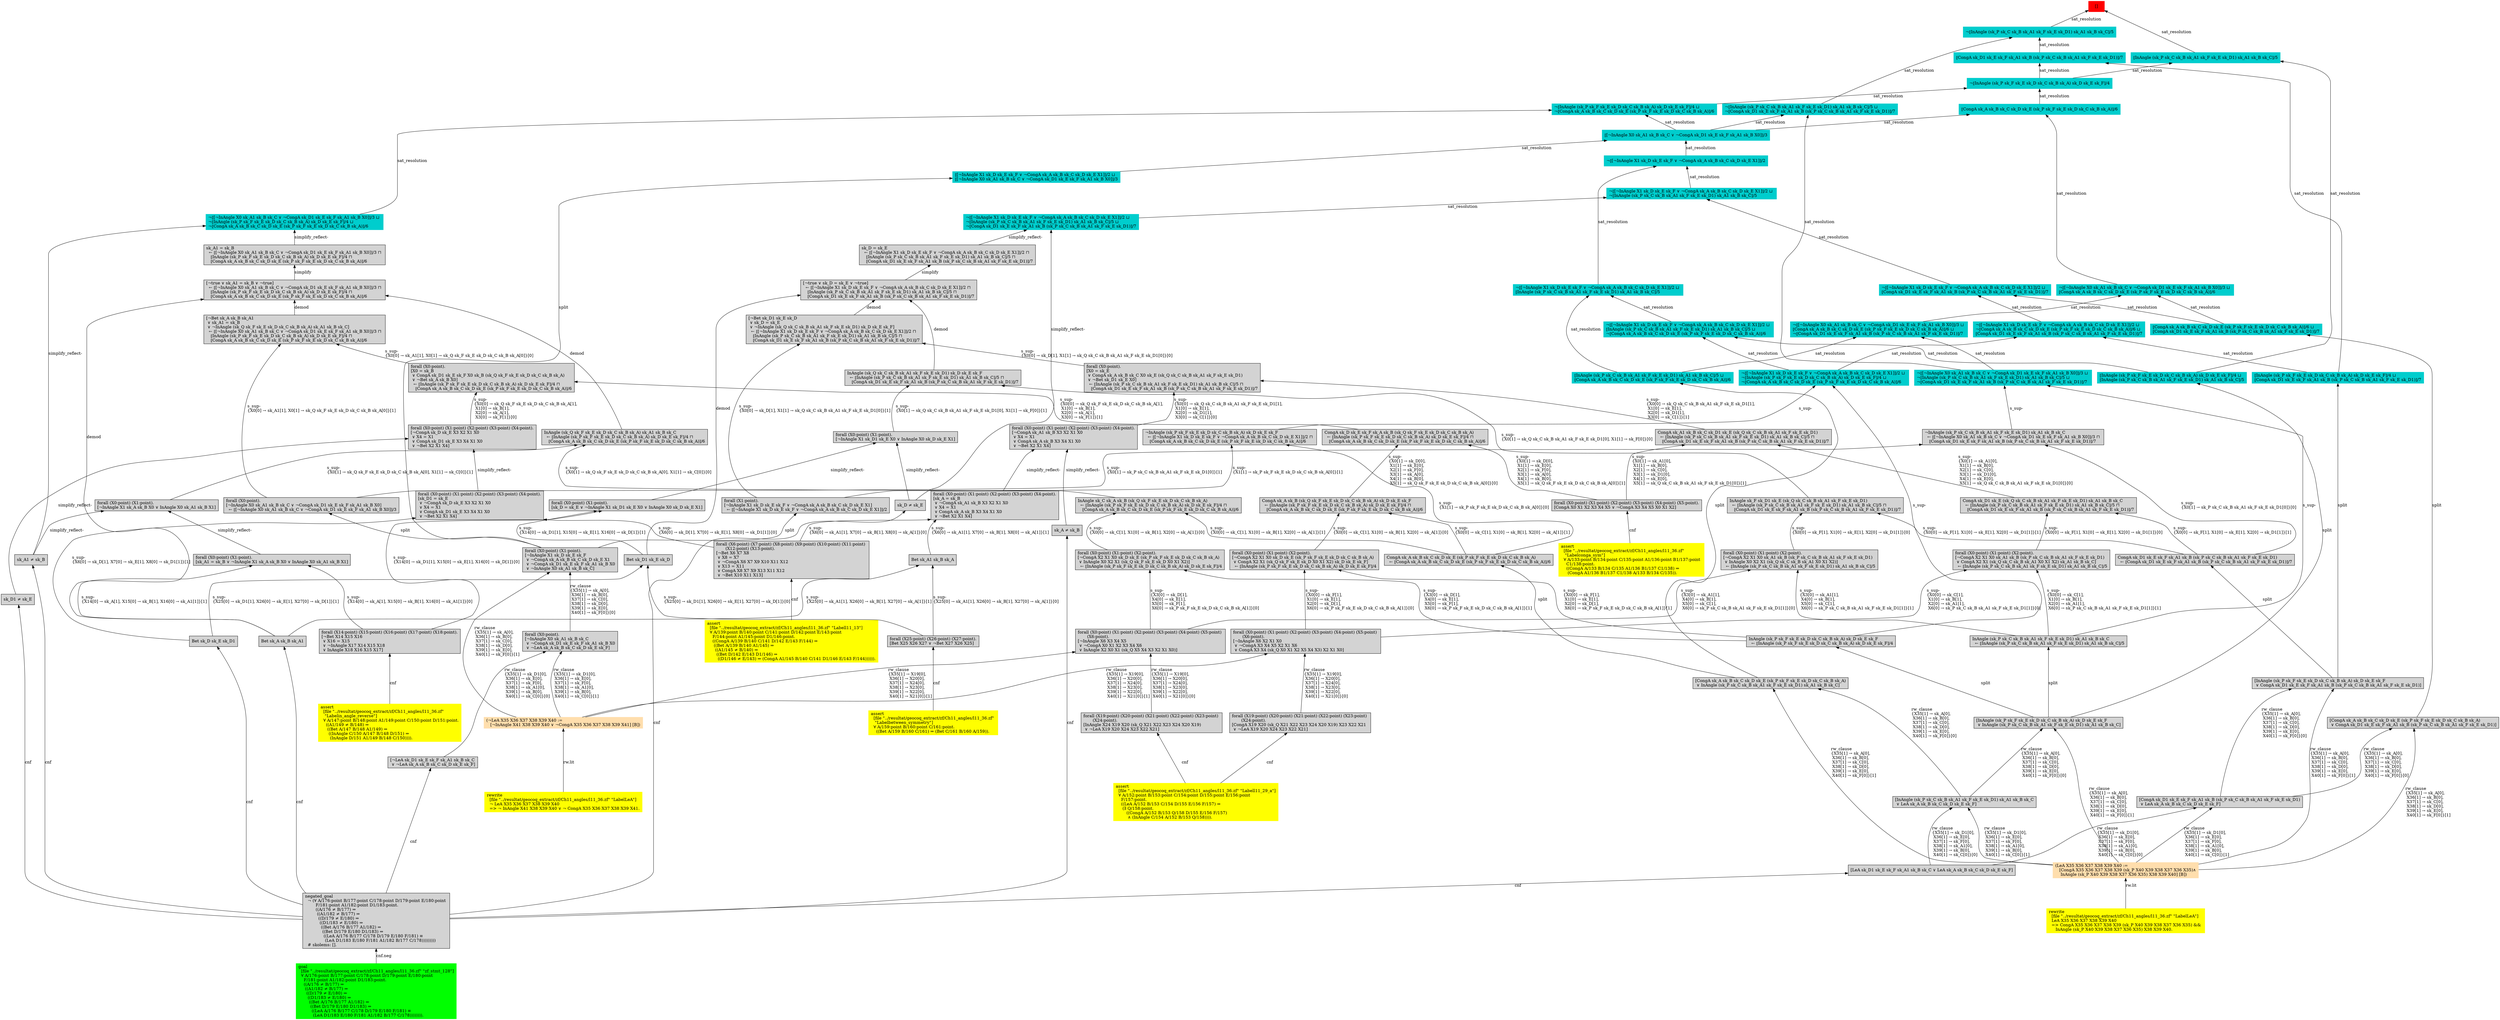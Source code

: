 digraph "unsat_graph" {
  vertex_0 [color=red, label="[]", shape=box, style=filled];
  vertex_0 -> vertex_1 [label="sat_resolution", dir="back"];
  vertex_1 [color=cyan3, shape=box, label="⟦InAngle (sk_P sk_C sk_B sk_A1 sk_F sk_E sk_D1) sk_A1 sk_B sk_C⟧/5\l", style=filled];
  vertex_1 -> vertex_2 [label="sat_resolution", dir="back"];
  vertex_2 [color=cyan3, shape=box, label="¬⟦InAngle (sk_P sk_F sk_E sk_D sk_C sk_B sk_A) sk_D sk_E sk_F⟧/4\l", style=filled];
  vertex_2 -> vertex_3 [label="sat_resolution", dir="back"];
  vertex_3 [color=cyan3, shape=box, label="⟦CongA sk_A sk_B sk_C sk_D sk_E (sk_P sk_F sk_E sk_D sk_C sk_B sk_A)⟧/6\l", style=filled];
  vertex_3 -> vertex_4 [label="sat_resolution", dir="back"];
  vertex_4 [color=cyan3, shape=box, label="⟦[¬InAngle X0 sk_A1 sk_B sk_C ∨ ¬CongA sk_D1 sk_E sk_F sk_A1 sk_B X0]⟧/3\l", style=filled];
  vertex_4 -> vertex_5 [label="sat_resolution", dir="back"];
  vertex_5 [color=cyan3, shape=box, label="¬⟦[¬InAngle X1 sk_D sk_E sk_F ∨ ¬CongA sk_A sk_B sk_C sk_D sk_E X1]⟧/2\l", style=filled];
  vertex_5 -> vertex_6 [label="sat_resolution", dir="back"];
  vertex_6 [color=cyan3, shape=box, label="¬⟦[¬InAngle X1 sk_D sk_E sk_F ∨ ¬CongA sk_A sk_B sk_C sk_D sk_E X1]⟧/2 ⊔ \l⟦InAngle (sk_P sk_C sk_B sk_A1 sk_F sk_E sk_D1) sk_A1 sk_B sk_C⟧/5\l", style=filled];
  vertex_6 -> vertex_7 [label="sat_resolution", dir="back"];
  vertex_7 [color=cyan3, shape=box, label="⟦InAngle (sk_P sk_C sk_B sk_A1 sk_F sk_E sk_D1) sk_A1 sk_B sk_C⟧/5 ⊔ \l⟦CongA sk_A sk_B sk_C sk_D sk_E (sk_P sk_F sk_E sk_D sk_C sk_B sk_A)⟧/6\l", style=filled];
  vertex_7 -> vertex_8 [label="split", dir="back"];
  vertex_8 [shape=box, label="[CongA sk_A sk_B sk_C sk_D sk_E (sk_P sk_F sk_E sk_D sk_C sk_B sk_A)\l ∨ InAngle (sk_P sk_C sk_B sk_A1 sk_F sk_E sk_D1) sk_A1 sk_B sk_C]\l", style=filled];
  vertex_8 -> vertex_9 [label="rw_clause\l\{X35[1] → sk_A[0], \l X36[1] → sk_B[0], \l X37[1] → sk_C[0], \l X38[1] → sk_D[0], \l X39[1] → sk_E[0], \l X40[1] → sk_F[0]\}[1]\l", dir="back"];
  vertex_9 [color=navajowhite, shape=box, label="(LeA X35 X36 X37 X38 X39 X40 :=\l   [CongA X35 X36 X37 X38 X39 (sk_P X40 X39 X38 X37 X36 X35)∧\l    InAngle (sk_P X40 X39 X38 X37 X36 X35) X38 X39 X40] [B])\l", style=filled];
  vertex_9 -> vertex_10 [label="rw.lit", dir="back"];
  vertex_10 [color=yellow, shape=box, label="rewrite\l  [file \"../resultat/geocoq_extract/zf/Ch11_angles/l11_36.zf\" \"LabelLeA\"]\l  LeA X35 X36 X37 X38 X39 X40\l  =\> CongA X35 X36 X37 X38 X39 (sk_P X40 X39 X38 X37 X36 X35) && \l     InAngle (sk_P X40 X39 X38 X37 X36 X35) X38 X39 X40.\l", style=filled];
  vertex_8 -> vertex_11 [label="rw_clause\l\{X35[1] → sk_A[0], \l X36[1] → sk_B[0], \l X37[1] → sk_C[0], \l X38[1] → sk_D[0], \l X39[1] → sk_E[0], \l X40[1] → sk_F[0]\}[0]\l", dir="back"];
  vertex_11 [shape=box, label="[InAngle (sk_P sk_C sk_B sk_A1 sk_F sk_E sk_D1) sk_A1 sk_B sk_C\l ∨ LeA sk_A sk_B sk_C sk_D sk_E sk_F]\l", style=filled];
  vertex_11 -> vertex_9 [label="rw_clause\l\{X35[1] → sk_D1[0], \l X36[1] → sk_E[0], \l X37[1] → sk_F[0], \l X38[1] → sk_A1[0], \l X39[1] → sk_B[0], \l X40[1] → sk_C[0]\}[1]\l", dir="back"];
  vertex_11 -> vertex_12 [label="rw_clause\l\{X35[1] → sk_D1[0], \l X36[1] → sk_E[0], \l X37[1] → sk_F[0], \l X38[1] → sk_A1[0], \l X39[1] → sk_B[0], \l X40[1] → sk_C[0]\}[0]\l", dir="back"];
  vertex_12 [shape=box, label="[LeA sk_D1 sk_E sk_F sk_A1 sk_B sk_C ∨ LeA sk_A sk_B sk_C sk_D sk_E sk_F]\l", style=filled];
  vertex_12 -> vertex_13 [label="cnf", dir="back"];
  vertex_13 [shape=box, label="negated_goal\l  ¬ (∀ A/176:point B/177:point C/178:point D/179:point E/180:point \l        F/181:point A1/182:point D1/183:point.\l        ((A/176 ≠ B/177) ⇒\l         ((A1/182 ≠ B/177) ⇒\l          ((D/179 ≠ E/180) ⇒\l           ((D1/183 ≠ E/180) ⇒\l            ((Bet A/176 B/177 A1/182) ⇒\l             ((Bet D/179 E/180 D1/183) ⇒\l              ((LeA A/176 B/177 C/178 D/179 E/180 F/181) ≡\l               (LeA D1/183 E/180 F/181 A1/182 B/177 C/178)))))))))\l  # skolems: [].\l", style=filled];
  vertex_13 -> vertex_14 [label="cnf.neg", dir="back"];
  vertex_14 [color=green, shape=box, label="goal\l  [file \"../resultat/geocoq_extract/zf/Ch11_angles/l11_36.zf\" \"zf_stmt_128\"]\l  ∀ A/176:point B/177:point C/178:point D/179:point E/180:point \l    F/181:point A1/182:point D1/183:point.\l    ((A/176 ≠ B/177) ⇒\l     ((A1/182 ≠ B/177) ⇒\l      ((D/179 ≠ E/180) ⇒\l       ((D1/183 ≠ E/180) ⇒\l        ((Bet A/176 B/177 A1/182) ⇒\l         ((Bet D/179 E/180 D1/183) ⇒\l          ((LeA A/176 B/177 C/178 D/179 E/180 F/181) ≡\l           (LeA D1/183 E/180 F/181 A1/182 B/177 C/178)))))))).\l", style=filled];
  vertex_6 -> vertex_15 [label="sat_resolution", dir="back"];
  vertex_15 [color=cyan3, shape=box, label="¬⟦[¬InAngle X1 sk_D sk_E sk_F ∨ ¬CongA sk_A sk_B sk_C sk_D sk_E X1]⟧/2 ⊔ \l⟦InAngle (sk_P sk_C sk_B sk_A1 sk_F sk_E sk_D1) sk_A1 sk_B sk_C⟧/5 ⊔ \l¬⟦CongA sk_A sk_B sk_C sk_D sk_E (sk_P sk_F sk_E sk_D sk_C sk_B sk_A)⟧/6\l", style=filled];
  vertex_15 -> vertex_16 [label="sat_resolution", dir="back"];
  vertex_16 [color=cyan3, shape=box, label="⟦InAngle (sk_P sk_F sk_E sk_D sk_C sk_B sk_A) sk_D sk_E sk_F⟧/4 ⊔ \l⟦InAngle (sk_P sk_C sk_B sk_A1 sk_F sk_E sk_D1) sk_A1 sk_B sk_C⟧/5\l", style=filled];
  vertex_16 -> vertex_17 [label="split", dir="back"];
  vertex_17 [shape=box, label="[InAngle (sk_P sk_F sk_E sk_D sk_C sk_B sk_A) sk_D sk_E sk_F\l ∨ InAngle (sk_P sk_C sk_B sk_A1 sk_F sk_E sk_D1) sk_A1 sk_B sk_C]\l", style=filled];
  vertex_17 -> vertex_9 [label="rw_clause\l\{X35[1] → sk_A[0], \l X36[1] → sk_B[0], \l X37[1] → sk_C[0], \l X38[1] → sk_D[0], \l X39[1] → sk_E[0], \l X40[1] → sk_F[0]\}[1]\l", dir="back"];
  vertex_17 -> vertex_11 [label="rw_clause\l\{X35[1] → sk_A[0], \l X36[1] → sk_B[0], \l X37[1] → sk_C[0], \l X38[1] → sk_D[0], \l X39[1] → sk_E[0], \l X40[1] → sk_F[0]\}[0]\l", dir="back"];
  vertex_15 -> vertex_18 [label="sat_resolution", dir="back"];
  vertex_18 [color=cyan3, shape=box, label="¬⟦[¬InAngle X1 sk_D sk_E sk_F ∨ ¬CongA sk_A sk_B sk_C sk_D sk_E X1]⟧/2 ⊔ \l¬⟦InAngle (sk_P sk_F sk_E sk_D sk_C sk_B sk_A) sk_D sk_E sk_F⟧/4 ⊔ \l¬⟦CongA sk_A sk_B sk_C sk_D sk_E (sk_P sk_F sk_E sk_D sk_C sk_B sk_A)⟧/6\l", style=filled];
  vertex_18 -> vertex_19 [label="s_sup-\l", dir="back"];
  vertex_19 [shape=box, label="¬InAngle (sk_P sk_F sk_E sk_D sk_C sk_B sk_A) sk_D sk_E sk_F\l  ← ⟦[¬InAngle X1 sk_D sk_E sk_F ∨ ¬CongA sk_A sk_B sk_C sk_D sk_E X1]⟧/2 ⊓ \l    ⟦CongA sk_A sk_B sk_C sk_D sk_E (sk_P sk_F sk_E sk_D sk_C sk_B sk_A)⟧/6\l", style=filled];
  vertex_19 -> vertex_20 [label="s_sup-\l\{X1[1] → sk_P sk_F sk_E sk_D sk_C sk_B sk_A[0]\}[1]\l", dir="back"];
  vertex_20 [shape=box, label="forall (X1:point).\l[¬InAngle X1 sk_D sk_E sk_F ∨ ¬CongA sk_A sk_B sk_C sk_D sk_E X1]\l  ← ⟦[¬InAngle X1 sk_D sk_E sk_F ∨ ¬CongA sk_A sk_B sk_C sk_D sk_E X1]⟧/2\l", style=filled];
  vertex_20 -> vertex_21 [label="split", dir="back"];
  vertex_21 [shape=box, label="forall (X0:point) (X1:point).\l[¬InAngle X1 sk_D sk_E sk_F\l ∨ ¬CongA sk_A sk_B sk_C sk_D sk_E X1\l ∨ ¬CongA sk_D1 sk_E sk_F sk_A1 sk_B X0\l ∨ ¬InAngle X0 sk_A1 sk_B sk_C]\l", style=filled];
  vertex_21 -> vertex_22 [label="rw_clause\l\{X35[1] → sk_A[0], \l X36[1] → sk_B[0], \l X37[1] → sk_C[0], \l X38[1] → sk_D[0], \l X39[1] → sk_E[0], \l X40[1] → sk_F[0]\}[1]\l", dir="back"];
  vertex_22 [color=navajowhite, shape=box, label="(¬LeA X35 X36 X37 X38 X39 X40 :=\l   [¬InAngle X41 X38 X39 X40 ∨ ¬CongA X35 X36 X37 X38 X39 X41] [B])\l", style=filled];
  vertex_22 -> vertex_23 [label="rw.lit", dir="back"];
  vertex_23 [color=yellow, shape=box, label="rewrite\l  [file \"../resultat/geocoq_extract/zf/Ch11_angles/l11_36.zf\" \"LabelLeA\"]\l  ¬ LeA X35 X36 X37 X38 X39 X40\l  =\> ¬ InAngle X41 X38 X39 X40 ∨ ¬ CongA X35 X36 X37 X38 X39 X41.\l", style=filled];
  vertex_21 -> vertex_24 [label="rw_clause\l\{X35[1] → sk_A[0], \l X36[1] → sk_B[0], \l X37[1] → sk_C[0], \l X38[1] → sk_D[0], \l X39[1] → sk_E[0], \l X40[1] → sk_F[0]\}[0]\l", dir="back"];
  vertex_24 [shape=box, label="forall (X0:point).\l[¬InAngle X0 sk_A1 sk_B sk_C\l ∨ ¬CongA sk_D1 sk_E sk_F sk_A1 sk_B X0\l ∨ ¬LeA sk_A sk_B sk_C sk_D sk_E sk_F]\l", style=filled];
  vertex_24 -> vertex_22 [label="rw_clause\l\{X35[1] → sk_D1[0], \l X36[1] → sk_E[0], \l X37[1] → sk_F[0], \l X38[1] → sk_A1[0], \l X39[1] → sk_B[0], \l X40[1] → sk_C[0]\}[1]\l", dir="back"];
  vertex_24 -> vertex_25 [label="rw_clause\l\{X35[1] → sk_D1[0], \l X36[1] → sk_E[0], \l X37[1] → sk_F[0], \l X38[1] → sk_A1[0], \l X39[1] → sk_B[0], \l X40[1] → sk_C[0]\}[0]\l", dir="back"];
  vertex_25 [shape=box, label="[¬LeA sk_D1 sk_E sk_F sk_A1 sk_B sk_C\l ∨ ¬LeA sk_A sk_B sk_C sk_D sk_E sk_F]\l", style=filled];
  vertex_25 -> vertex_13 [label="cnf", dir="back"];
  vertex_19 -> vertex_26 [label="s_sup-\l\{X1[1] → sk_P sk_F sk_E sk_D sk_C sk_B sk_A[0]\}[0]\l", dir="back"];
  vertex_26 [shape=box, label="CongA sk_A sk_B sk_C sk_D sk_E (sk_P sk_F sk_E sk_D sk_C sk_B sk_A)\l  ← ⟦CongA sk_A sk_B sk_C sk_D sk_E (sk_P sk_F sk_E sk_D sk_C sk_B sk_A)⟧/6\l", style=filled];
  vertex_26 -> vertex_8 [label="split", dir="back"];
  vertex_18 -> vertex_27 [label="s_sup-\l", dir="back"];
  vertex_27 [shape=box, label="InAngle (sk_P sk_F sk_E sk_D sk_C sk_B sk_A) sk_D sk_E sk_F\l  ← ⟦InAngle (sk_P sk_F sk_E sk_D sk_C sk_B sk_A) sk_D sk_E sk_F⟧/4\l", style=filled];
  vertex_27 -> vertex_17 [label="split", dir="back"];
  vertex_5 -> vertex_28 [label="sat_resolution", dir="back"];
  vertex_28 [color=cyan3, shape=box, label="¬⟦[¬InAngle X1 sk_D sk_E sk_F ∨ ¬CongA sk_A sk_B sk_C sk_D sk_E X1]⟧/2 ⊔ \l¬⟦InAngle (sk_P sk_C sk_B sk_A1 sk_F sk_E sk_D1) sk_A1 sk_B sk_C⟧/5\l", style=filled];
  vertex_28 -> vertex_29 [label="sat_resolution", dir="back"];
  vertex_29 [color=cyan3, shape=box, label="¬⟦[¬InAngle X1 sk_D sk_E sk_F ∨ ¬CongA sk_A sk_B sk_C sk_D sk_E X1]⟧/2 ⊔ \l¬⟦InAngle (sk_P sk_C sk_B sk_A1 sk_F sk_E sk_D1) sk_A1 sk_B sk_C⟧/5 ⊔ \l¬⟦CongA sk_D1 sk_E sk_F sk_A1 sk_B (sk_P sk_C sk_B sk_A1 sk_F sk_E sk_D1)⟧/7\l", style=filled];
  vertex_29 -> vertex_30 [label="simplify_reflect-", dir="back"];
  vertex_30 [shape=box, label="sk_D ≠ sk_E\l", style=filled];
  vertex_30 -> vertex_13 [label="cnf", dir="back"];
  vertex_29 -> vertex_31 [label="simplify_reflect-", dir="back"];
  vertex_31 [shape=box, label="sk_D = sk_E\l  ← ⟦[¬InAngle X1 sk_D sk_E sk_F ∨ ¬CongA sk_A sk_B sk_C sk_D sk_E X1]⟧/2 ⊓ \l    ⟦InAngle (sk_P sk_C sk_B sk_A1 sk_F sk_E sk_D1) sk_A1 sk_B sk_C⟧/5 ⊓ \l    ⟦CongA sk_D1 sk_E sk_F sk_A1 sk_B (sk_P sk_C sk_B sk_A1 sk_F sk_E sk_D1)⟧/7\l", style=filled];
  vertex_31 -> vertex_32 [label="simplify", dir="back"];
  vertex_32 [shape=box, label="[¬true ∨ sk_D = sk_E ∨ ¬true]\l  ← ⟦[¬InAngle X1 sk_D sk_E sk_F ∨ ¬CongA sk_A sk_B sk_C sk_D sk_E X1]⟧/2 ⊓ \l    ⟦InAngle (sk_P sk_C sk_B sk_A1 sk_F sk_E sk_D1) sk_A1 sk_B sk_C⟧/5 ⊓ \l    ⟦CongA sk_D1 sk_E sk_F sk_A1 sk_B (sk_P sk_C sk_B sk_A1 sk_F sk_E sk_D1)⟧/7\l", style=filled];
  vertex_32 -> vertex_33 [label="demod", dir="back"];
  vertex_33 [shape=box, label="InAngle (sk_Q sk_C sk_B sk_A1 sk_F sk_E sk_D1) sk_D sk_E sk_F\l  ← ⟦InAngle (sk_P sk_C sk_B sk_A1 sk_F sk_E sk_D1) sk_A1 sk_B sk_C⟧/5 ⊓ \l    ⟦CongA sk_D1 sk_E sk_F sk_A1 sk_B (sk_P sk_C sk_B sk_A1 sk_F sk_E sk_D1)⟧/7\l", style=filled];
  vertex_33 -> vertex_34 [label="s_sup-\l\{X0[1] → sk_Q sk_C sk_B sk_A1 sk_F sk_E sk_D1[0], X1[1] → sk_F[0]\}[1]\l", dir="back"];
  vertex_34 [shape=box, label="forall (X0:point) (X1:point).\l[¬InAngle X1 sk_D1 sk_E X0 ∨ InAngle X0 sk_D sk_E X1]\l", style=filled];
  vertex_34 -> vertex_30 [label="simplify_reflect-", dir="back"];
  vertex_34 -> vertex_35 [label="simplify_reflect-", dir="back"];
  vertex_35 [shape=box, label="forall (X0:point) (X1:point).\l[sk_D = sk_E ∨ ¬InAngle X1 sk_D1 sk_E X0 ∨ InAngle X0 sk_D sk_E X1]\l", style=filled];
  vertex_35 -> vertex_36 [label="s_sup-\l\{X14[0] → sk_D1[1], X15[0] → sk_E[1], X16[0] → sk_D[1]\}[0]\l", dir="back"];
  vertex_36 [shape=box, label="forall (X14:point) (X15:point) (X16:point) (X17:point) (X18:point).\l[¬Bet X14 X15 X16\l ∨ X16 = X15\l ∨ ¬InAngle X17 X14 X15 X18\l ∨ InAngle X18 X16 X15 X17]\l", style=filled];
  vertex_36 -> vertex_37 [label="cnf", dir="back"];
  vertex_37 [color=yellow, shape=box, label="assert\l  [file \"../resultat/geocoq_extract/zf/Ch11_angles/l11_36.zf\" \l   \"Labelin_angle_reverse\"]\l  ∀ A/147:point B/148:point A1/149:point C/150:point D/151:point.\l    ((A1/149 ≠ B/148) ⇒\l     ((Bet A/147 B/148 A1/149) ⇒\l      ((InAngle C/150 A/147 B/148 D/151) ⇒\l       (InAngle D/151 A1/149 B/148 C/150)))).\l", style=filled];
  vertex_35 -> vertex_38 [label="s_sup-\l\{X14[0] → sk_D1[1], X15[0] → sk_E[1], X16[0] → sk_D[1]\}[1]\l", dir="back"];
  vertex_38 [shape=box, label="Bet sk_D1 sk_E sk_D\l", style=filled];
  vertex_38 -> vertex_39 [label="s_sup-\l\{X25[0] → sk_D1[1], X26[0] → sk_E[1], X27[0] → sk_D[1]\}[0]\l", dir="back"];
  vertex_39 [shape=box, label="forall (X25:point) (X26:point) (X27:point).\l[Bet X25 X26 X27 ∨ ¬Bet X27 X26 X25]\l", style=filled];
  vertex_39 -> vertex_40 [label="cnf", dir="back"];
  vertex_40 [color=yellow, shape=box, label="assert\l  [file \"../resultat/geocoq_extract/zf/Ch11_angles/l11_36.zf\" \l   \"Labelbetween_symmetry\"]\l  ∀ A/159:point B/160:point C/161:point.\l    ((Bet A/159 B/160 C/161) ⇒ (Bet C/161 B/160 A/159)).\l", style=filled];
  vertex_38 -> vertex_41 [label="s_sup-\l\{X25[0] → sk_D1[1], X26[0] → sk_E[1], X27[0] → sk_D[1]\}[1]\l", dir="back"];
  vertex_41 [shape=box, label="Bet sk_D sk_E sk_D1\l", style=filled];
  vertex_41 -> vertex_13 [label="cnf", dir="back"];
  vertex_33 -> vertex_42 [label="s_sup-\l\{X0[1] → sk_Q sk_C sk_B sk_A1 sk_F sk_E sk_D1[0], X1[1] → sk_F[0]\}[0]\l", dir="back"];
  vertex_42 [shape=box, label="InAngle sk_F sk_D1 sk_E (sk_Q sk_C sk_B sk_A1 sk_F sk_E sk_D1)\l  ← ⟦InAngle (sk_P sk_C sk_B sk_A1 sk_F sk_E sk_D1) sk_A1 sk_B sk_C⟧/5 ⊓ \l    ⟦CongA sk_D1 sk_E sk_F sk_A1 sk_B (sk_P sk_C sk_B sk_A1 sk_F sk_E sk_D1)⟧/7\l", style=filled];
  vertex_42 -> vertex_43 [label="s_sup-\l\{X0[0] → sk_F[1], X1[0] → sk_E[1], X2[0] → sk_D1[1]\}[0]\l", dir="back"];
  vertex_43 [shape=box, label="forall (X0:point) (X1:point) (X2:point).\l[¬CongA X2 X1 X0 sk_A1 sk_B (sk_P sk_C sk_B sk_A1 sk_F sk_E sk_D1)\l ∨ InAngle X0 X2 X1 (sk_Q sk_C sk_B sk_A1 X0 X1 X2)]\l  ← ⟦InAngle (sk_P sk_C sk_B sk_A1 sk_F sk_E sk_D1) sk_A1 sk_B sk_C⟧/5\l", style=filled];
  vertex_43 -> vertex_44 [label="s_sup-\l\{X3[0] → sk_A1[1], \l X4[0] → sk_B[1], \l X5[0] → sk_C[1], \l X6[0] → sk_P sk_C sk_B sk_A1 sk_F sk_E sk_D1[1]\}[0]\l", dir="back"];
  vertex_44 [shape=box, label="forall (X0:point) (X1:point) (X2:point) (X3:point) (X4:point) (X5:point) \l       (X6:point).\l[¬InAngle X6 X3 X4 X5\l ∨ ¬CongA X0 X1 X2 X3 X4 X6\l ∨ InAngle X2 X0 X1 (sk_Q X5 X4 X3 X2 X1 X0)]\l", style=filled];
  vertex_44 -> vertex_22 [label="rw_clause\l\{X35[1] → X19[0], \l X36[1] → X20[0], \l X37[1] → X24[0], \l X38[1] → X23[0], \l X39[1] → X22[0], \l X40[1] → X21[0]\}[1]\l", dir="back"];
  vertex_44 -> vertex_45 [label="rw_clause\l\{X35[1] → X19[0], \l X36[1] → X20[0], \l X37[1] → X24[0], \l X38[1] → X23[0], \l X39[1] → X22[0], \l X40[1] → X21[0]\}[0]\l", dir="back"];
  vertex_45 [shape=box, label="forall (X19:point) (X20:point) (X21:point) (X22:point) (X23:point) \l       (X24:point).\l[InAngle X24 X19 X20 (sk_Q X21 X22 X23 X24 X20 X19)\l ∨ ¬LeA X19 X20 X24 X23 X22 X21]\l", style=filled];
  vertex_45 -> vertex_46 [label="cnf", dir="back"];
  vertex_46 [color=yellow, shape=box, label="assert\l  [file \"../resultat/geocoq_extract/zf/Ch11_angles/l11_36.zf\" \"Labell11_29_a\"]\l  ∀ A/152:point B/153:point C/154:point D/155:point E/156:point \l    F/157:point.\l    ((LeA A/152 B/153 C/154 D/155 E/156 F/157) ⇒\l     (∃ Q/158:point.\l        ((CongA A/152 B/153 Q/158 D/155 E/156 F/157)\l         ∧ (InAngle C/154 A/152 B/153 Q/158)))).\l", style=filled];
  vertex_43 -> vertex_47 [label="s_sup-\l\{X3[0] → sk_A1[1], \l X4[0] → sk_B[1], \l X5[0] → sk_C[1], \l X6[0] → sk_P sk_C sk_B sk_A1 sk_F sk_E sk_D1[1]\}[1]\l", dir="back"];
  vertex_47 [shape=box, label="InAngle (sk_P sk_C sk_B sk_A1 sk_F sk_E sk_D1) sk_A1 sk_B sk_C\l  ← ⟦InAngle (sk_P sk_C sk_B sk_A1 sk_F sk_E sk_D1) sk_A1 sk_B sk_C⟧/5\l", style=filled];
  vertex_47 -> vertex_17 [label="split", dir="back"];
  vertex_42 -> vertex_48 [label="s_sup-\l\{X0[0] → sk_F[1], X1[0] → sk_E[1], X2[0] → sk_D1[1]\}[1]\l", dir="back"];
  vertex_48 [shape=box, label="CongA sk_D1 sk_E sk_F sk_A1 sk_B (sk_P sk_C sk_B sk_A1 sk_F sk_E sk_D1)\l  ← ⟦CongA sk_D1 sk_E sk_F sk_A1 sk_B (sk_P sk_C sk_B sk_A1 sk_F sk_E sk_D1)⟧/7\l", style=filled];
  vertex_48 -> vertex_49 [label="split", dir="back"];
  vertex_49 [shape=box, label="[InAngle (sk_P sk_F sk_E sk_D sk_C sk_B sk_A) sk_D sk_E sk_F\l ∨ CongA sk_D1 sk_E sk_F sk_A1 sk_B (sk_P sk_C sk_B sk_A1 sk_F sk_E sk_D1)]\l", style=filled];
  vertex_49 -> vertex_9 [label="rw_clause\l\{X35[1] → sk_A[0], \l X36[1] → sk_B[0], \l X37[1] → sk_C[0], \l X38[1] → sk_D[0], \l X39[1] → sk_E[0], \l X40[1] → sk_F[0]\}[1]\l", dir="back"];
  vertex_49 -> vertex_50 [label="rw_clause\l\{X35[1] → sk_A[0], \l X36[1] → sk_B[0], \l X37[1] → sk_C[0], \l X38[1] → sk_D[0], \l X39[1] → sk_E[0], \l X40[1] → sk_F[0]\}[0]\l", dir="back"];
  vertex_50 [shape=box, label="[CongA sk_D1 sk_E sk_F sk_A1 sk_B (sk_P sk_C sk_B sk_A1 sk_F sk_E sk_D1)\l ∨ LeA sk_A sk_B sk_C sk_D sk_E sk_F]\l", style=filled];
  vertex_50 -> vertex_9 [label="rw_clause\l\{X35[1] → sk_D1[0], \l X36[1] → sk_E[0], \l X37[1] → sk_F[0], \l X38[1] → sk_A1[0], \l X39[1] → sk_B[0], \l X40[1] → sk_C[0]\}[1]\l", dir="back"];
  vertex_50 -> vertex_12 [label="rw_clause\l\{X35[1] → sk_D1[0], \l X36[1] → sk_E[0], \l X37[1] → sk_F[0], \l X38[1] → sk_A1[0], \l X39[1] → sk_B[0], \l X40[1] → sk_C[0]\}[0]\l", dir="back"];
  vertex_32 -> vertex_38 [label="demod", dir="back"];
  vertex_32 -> vertex_51 [label="demod", dir="back"];
  vertex_51 [shape=box, label="[¬Bet sk_D1 sk_E sk_D\l ∨ sk_D = sk_E\l ∨ ¬InAngle (sk_Q sk_C sk_B sk_A1 sk_F sk_E sk_D1) sk_D sk_E sk_F]\l  ← ⟦[¬InAngle X1 sk_D sk_E sk_F ∨ ¬CongA sk_A sk_B sk_C sk_D sk_E X1]⟧/2 ⊓ \l    ⟦InAngle (sk_P sk_C sk_B sk_A1 sk_F sk_E sk_D1) sk_A1 sk_B sk_C⟧/5 ⊓ \l    ⟦CongA sk_D1 sk_E sk_F sk_A1 sk_B (sk_P sk_C sk_B sk_A1 sk_F sk_E sk_D1)⟧/7\l", style=filled];
  vertex_51 -> vertex_20 [label="s_sup-\l\{X0[0] → sk_D[1], X1[1] → sk_Q sk_C sk_B sk_A1 sk_F sk_E sk_D1[0]\}[1]\l", dir="back"];
  vertex_51 -> vertex_52 [label="s_sup-\l\{X0[0] → sk_D[1], X1[1] → sk_Q sk_C sk_B sk_A1 sk_F sk_E sk_D1[0]\}[0]\l", dir="back"];
  vertex_52 [shape=box, label="forall (X0:point).\l[X0 = sk_E\l ∨ CongA sk_A sk_B sk_C X0 sk_E (sk_Q sk_C sk_B sk_A1 sk_F sk_E sk_D1)\l ∨ ¬Bet sk_D1 sk_E X0]\l  ← ⟦InAngle (sk_P sk_C sk_B sk_A1 sk_F sk_E sk_D1) sk_A1 sk_B sk_C⟧/5 ⊓ \l    ⟦CongA sk_D1 sk_E sk_F sk_A1 sk_B (sk_P sk_C sk_B sk_A1 sk_F sk_E sk_D1)⟧/7\l", style=filled];
  vertex_52 -> vertex_53 [label="s_sup-\l\{X0[0] → sk_Q sk_C sk_B sk_A1 sk_F sk_E sk_D1[1], \l X1[0] → sk_E[1], \l X2[0] → sk_D1[1], \l X3[0] → sk_C[1]\}[0]\l", dir="back"];
  vertex_53 [shape=box, label="forall (X0:point) (X1:point) (X2:point) (X3:point) (X4:point).\l[¬CongA sk_A1 sk_B X3 X2 X1 X0\l ∨ X4 = X1\l ∨ CongA sk_A sk_B X3 X4 X1 X0\l ∨ ¬Bet X2 X1 X4]\l", style=filled];
  vertex_53 -> vertex_54 [label="simplify_reflect-", dir="back"];
  vertex_54 [shape=box, label="sk_A ≠ sk_B\l", style=filled];
  vertex_54 -> vertex_13 [label="cnf", dir="back"];
  vertex_53 -> vertex_55 [label="simplify_reflect-", dir="back"];
  vertex_55 [shape=box, label="forall (X0:point) (X1:point) (X2:point) (X3:point) (X4:point).\l[sk_A = sk_B\l ∨ ¬CongA sk_A1 sk_B X3 X2 X1 X0\l ∨ X4 = X1\l ∨ CongA sk_A sk_B X3 X4 X1 X0\l ∨ ¬Bet X2 X1 X4]\l", style=filled];
  vertex_55 -> vertex_56 [label="s_sup-\l\{X6[0] → sk_A1[1], X7[0] → sk_B[1], X8[0] → sk_A[1]\}[0]\l", dir="back"];
  vertex_56 [shape=box, label="forall (X6:point) (X7:point) (X8:point) (X9:point) (X10:point) (X11:point) \l       (X12:point) (X13:point).\l[¬Bet X6 X7 X8\l ∨ X8 = X7\l ∨ ¬CongA X6 X7 X9 X10 X11 X12\l ∨ X13 = X11\l ∨ CongA X8 X7 X9 X13 X11 X12\l ∨ ¬Bet X10 X11 X13]\l", style=filled];
  vertex_56 -> vertex_57 [label="cnf", dir="back"];
  vertex_57 [color=yellow, shape=box, label="assert\l  [file \"../resultat/geocoq_extract/zf/Ch11_angles/l11_36.zf\" \"Labell11_13\"]\l  ∀ A/139:point B/140:point C/141:point D/142:point E/143:point \l    F/144:point A1/145:point D1/146:point.\l    ((CongA A/139 B/140 C/141 D/142 E/143 F/144) ⇒\l     ((Bet A/139 B/140 A1/145) ⇒\l      ((A1/145 ≠ B/140) ⇒\l       ((Bet D/142 E/143 D1/146) ⇒\l        ((D1/146 ≠ E/143) ⇒ (CongA A1/145 B/140 C/141 D1/146 E/143 F/144)))))).\l", style=filled];
  vertex_55 -> vertex_58 [label="s_sup-\l\{X6[0] → sk_A1[1], X7[0] → sk_B[1], X8[0] → sk_A[1]\}[1]\l", dir="back"];
  vertex_58 [shape=box, label="Bet sk_A1 sk_B sk_A\l", style=filled];
  vertex_58 -> vertex_39 [label="s_sup-\l\{X25[0] → sk_A1[1], X26[0] → sk_B[1], X27[0] → sk_A[1]\}[0]\l", dir="back"];
  vertex_58 -> vertex_59 [label="s_sup-\l\{X25[0] → sk_A1[1], X26[0] → sk_B[1], X27[0] → sk_A[1]\}[1]\l", dir="back"];
  vertex_59 [shape=box, label="Bet sk_A sk_B sk_A1\l", style=filled];
  vertex_59 -> vertex_13 [label="cnf", dir="back"];
  vertex_52 -> vertex_60 [label="s_sup-\l\{X0[0] → sk_Q sk_C sk_B sk_A1 sk_F sk_E sk_D1[1], \l X1[0] → sk_E[1], \l X2[0] → sk_D1[1], \l X3[0] → sk_C[1]\}[1]\l", dir="back"];
  vertex_60 [shape=box, label="CongA sk_A1 sk_B sk_C sk_D1 sk_E (sk_Q sk_C sk_B sk_A1 sk_F sk_E sk_D1)\l  ← ⟦InAngle (sk_P sk_C sk_B sk_A1 sk_F sk_E sk_D1) sk_A1 sk_B sk_C⟧/5 ⊓ \l    ⟦CongA sk_D1 sk_E sk_F sk_A1 sk_B (sk_P sk_C sk_B sk_A1 sk_F sk_E sk_D1)⟧/7\l", style=filled];
  vertex_60 -> vertex_61 [label="s_sup-\l\{X0[1] → sk_A1[0], \l X1[1] → sk_B[0], \l X2[1] → sk_C[0], \l X3[1] → sk_D1[0], \l X4[1] → sk_E[0], \l X5[1] → sk_Q sk_C sk_B sk_A1 sk_F sk_E sk_D1[0]\}[1]\l", dir="back"];
  vertex_61 [shape=box, label="forall (X0:point) (X1:point) (X2:point) (X3:point) (X4:point) (X5:point).\l[CongA X0 X1 X2 X3 X4 X5 ∨ ¬CongA X3 X4 X5 X0 X1 X2]\l", style=filled];
  vertex_61 -> vertex_62 [label="cnf", dir="back"];
  vertex_62 [color=yellow, shape=box, label="assert\l  [file \"../resultat/geocoq_extract/zf/Ch11_angles/l11_36.zf\" \l   \"Labelconga_sym\"]\l  ∀ A/133:point B/134:point C/135:point A1/136:point B1/137:point \l    C1/138:point.\l    ((CongA A/133 B/134 C/135 A1/136 B1/137 C1/138) ⇒\l     (CongA A1/136 B1/137 C1/138 A/133 B/134 C/135)).\l", style=filled];
  vertex_60 -> vertex_63 [label="s_sup-\l\{X0[1] → sk_A1[0], \l X1[1] → sk_B[0], \l X2[1] → sk_C[0], \l X3[1] → sk_D1[0], \l X4[1] → sk_E[0], \l X5[1] → sk_Q sk_C sk_B sk_A1 sk_F sk_E sk_D1[0]\}[0]\l", dir="back"];
  vertex_63 [shape=box, label="CongA sk_D1 sk_E (sk_Q sk_C sk_B sk_A1 sk_F sk_E sk_D1) sk_A1 sk_B sk_C\l  ← ⟦InAngle (sk_P sk_C sk_B sk_A1 sk_F sk_E sk_D1) sk_A1 sk_B sk_C⟧/5 ⊓ \l    ⟦CongA sk_D1 sk_E sk_F sk_A1 sk_B (sk_P sk_C sk_B sk_A1 sk_F sk_E sk_D1)⟧/7\l", style=filled];
  vertex_63 -> vertex_64 [label="s_sup-\l\{X0[0] → sk_F[1], X1[0] → sk_E[1], X2[0] → sk_D1[1]\}[0]\l", dir="back"];
  vertex_64 [shape=box, label="forall (X0:point) (X1:point) (X2:point).\l[¬CongA X2 X1 X0 sk_A1 sk_B (sk_P sk_C sk_B sk_A1 sk_F sk_E sk_D1)\l ∨ CongA X2 X1 (sk_Q sk_C sk_B sk_A1 X0 X1 X2) sk_A1 sk_B sk_C]\l  ← ⟦InAngle (sk_P sk_C sk_B sk_A1 sk_F sk_E sk_D1) sk_A1 sk_B sk_C⟧/5\l", style=filled];
  vertex_64 -> vertex_65 [label="s_sup-\l\{X0[0] → sk_C[1], \l X1[0] → sk_B[1], \l X2[0] → sk_A1[1], \l X6[0] → sk_P sk_C sk_B sk_A1 sk_F sk_E sk_D1[1]\}[0]\l", dir="back"];
  vertex_65 [shape=box, label="forall (X0:point) (X1:point) (X2:point) (X3:point) (X4:point) (X5:point) \l       (X6:point).\l[¬InAngle X6 X2 X1 X0\l ∨ ¬CongA X3 X4 X5 X2 X1 X6\l ∨ CongA X3 X4 (sk_Q X0 X1 X2 X5 X4 X3) X2 X1 X0]\l", style=filled];
  vertex_65 -> vertex_22 [label="rw_clause\l\{X35[1] → X19[0], \l X36[1] → X20[0], \l X37[1] → X24[0], \l X38[1] → X23[0], \l X39[1] → X22[0], \l X40[1] → X21[0]\}[1]\l", dir="back"];
  vertex_65 -> vertex_66 [label="rw_clause\l\{X35[1] → X19[0], \l X36[1] → X20[0], \l X37[1] → X24[0], \l X38[1] → X23[0], \l X39[1] → X22[0], \l X40[1] → X21[0]\}[0]\l", dir="back"];
  vertex_66 [shape=box, label="forall (X19:point) (X20:point) (X21:point) (X22:point) (X23:point) \l       (X24:point).\l[CongA X19 X20 (sk_Q X21 X22 X23 X24 X20 X19) X23 X22 X21\l ∨ ¬LeA X19 X20 X24 X23 X22 X21]\l", style=filled];
  vertex_66 -> vertex_46 [label="cnf", dir="back"];
  vertex_64 -> vertex_47 [label="s_sup-\l\{X0[0] → sk_C[1], \l X1[0] → sk_B[1], \l X2[0] → sk_A1[1], \l X6[0] → sk_P sk_C sk_B sk_A1 sk_F sk_E sk_D1[1]\}[1]\l", dir="back"];
  vertex_63 -> vertex_48 [label="s_sup-\l\{X0[0] → sk_F[1], X1[0] → sk_E[1], X2[0] → sk_D1[1]\}[1]\l", dir="back"];
  vertex_28 -> vertex_67 [label="sat_resolution", dir="back"];
  vertex_67 [color=cyan3, shape=box, label="¬⟦[¬InAngle X1 sk_D sk_E sk_F ∨ ¬CongA sk_A sk_B sk_C sk_D sk_E X1]⟧/2 ⊔ \l⟦CongA sk_D1 sk_E sk_F sk_A1 sk_B (sk_P sk_C sk_B sk_A1 sk_F sk_E sk_D1)⟧/7\l", style=filled];
  vertex_67 -> vertex_68 [label="sat_resolution", dir="back"];
  vertex_68 [color=cyan3, shape=box, label="⟦CongA sk_A sk_B sk_C sk_D sk_E (sk_P sk_F sk_E sk_D sk_C sk_B sk_A)⟧/6 ⊔ \l⟦CongA sk_D1 sk_E sk_F sk_A1 sk_B (sk_P sk_C sk_B sk_A1 sk_F sk_E sk_D1)⟧/7\l", style=filled];
  vertex_68 -> vertex_69 [label="split", dir="back"];
  vertex_69 [shape=box, label="[CongA sk_A sk_B sk_C sk_D sk_E (sk_P sk_F sk_E sk_D sk_C sk_B sk_A)\l ∨ CongA sk_D1 sk_E sk_F sk_A1 sk_B (sk_P sk_C sk_B sk_A1 sk_F sk_E sk_D1)]\l", style=filled];
  vertex_69 -> vertex_9 [label="rw_clause\l\{X35[1] → sk_A[0], \l X36[1] → sk_B[0], \l X37[1] → sk_C[0], \l X38[1] → sk_D[0], \l X39[1] → sk_E[0], \l X40[1] → sk_F[0]\}[1]\l", dir="back"];
  vertex_69 -> vertex_50 [label="rw_clause\l\{X35[1] → sk_A[0], \l X36[1] → sk_B[0], \l X37[1] → sk_C[0], \l X38[1] → sk_D[0], \l X39[1] → sk_E[0], \l X40[1] → sk_F[0]\}[0]\l", dir="back"];
  vertex_67 -> vertex_70 [label="sat_resolution", dir="back"];
  vertex_70 [color=cyan3, shape=box, label="¬⟦[¬InAngle X1 sk_D sk_E sk_F ∨ ¬CongA sk_A sk_B sk_C sk_D sk_E X1]⟧/2 ⊔ \l¬⟦CongA sk_A sk_B sk_C sk_D sk_E (sk_P sk_F sk_E sk_D sk_C sk_B sk_A)⟧/6 ⊔ \l⟦CongA sk_D1 sk_E sk_F sk_A1 sk_B (sk_P sk_C sk_B sk_A1 sk_F sk_E sk_D1)⟧/7\l", style=filled];
  vertex_70 -> vertex_71 [label="sat_resolution", dir="back"];
  vertex_71 [color=cyan3, shape=box, label="⟦InAngle (sk_P sk_F sk_E sk_D sk_C sk_B sk_A) sk_D sk_E sk_F⟧/4 ⊔ \l⟦CongA sk_D1 sk_E sk_F sk_A1 sk_B (sk_P sk_C sk_B sk_A1 sk_F sk_E sk_D1)⟧/7\l", style=filled];
  vertex_71 -> vertex_49 [label="split", dir="back"];
  vertex_70 -> vertex_18 [label="sat_resolution", dir="back"];
  vertex_4 -> vertex_72 [label="sat_resolution", dir="back"];
  vertex_72 [color=cyan3, shape=box, label="⟦[¬InAngle X1 sk_D sk_E sk_F ∨ ¬CongA sk_A sk_B sk_C sk_D sk_E X1]⟧/2 ⊔ \l⟦[¬InAngle X0 sk_A1 sk_B sk_C ∨ ¬CongA sk_D1 sk_E sk_F sk_A1 sk_B X0]⟧/3\l", style=filled];
  vertex_72 -> vertex_21 [label="split", dir="back"];
  vertex_3 -> vertex_73 [label="sat_resolution", dir="back"];
  vertex_73 [color=cyan3, shape=box, label="¬⟦[¬InAngle X0 sk_A1 sk_B sk_C ∨ ¬CongA sk_D1 sk_E sk_F sk_A1 sk_B X0]⟧/3 ⊔ \l⟦CongA sk_A sk_B sk_C sk_D sk_E (sk_P sk_F sk_E sk_D sk_C sk_B sk_A)⟧/6\l", style=filled];
  vertex_73 -> vertex_68 [label="sat_resolution", dir="back"];
  vertex_73 -> vertex_74 [label="sat_resolution", dir="back"];
  vertex_74 [color=cyan3, shape=box, label="¬⟦[¬InAngle X0 sk_A1 sk_B sk_C ∨ ¬CongA sk_D1 sk_E sk_F sk_A1 sk_B X0]⟧/3 ⊔ \l⟦CongA sk_A sk_B sk_C sk_D sk_E (sk_P sk_F sk_E sk_D sk_C sk_B sk_A)⟧/6 ⊔ \l¬⟦CongA sk_D1 sk_E sk_F sk_A1 sk_B (sk_P sk_C sk_B sk_A1 sk_F sk_E sk_D1)⟧/7\l", style=filled];
  vertex_74 -> vertex_7 [label="sat_resolution", dir="back"];
  vertex_74 -> vertex_75 [label="sat_resolution", dir="back"];
  vertex_75 [color=cyan3, shape=box, label="¬⟦[¬InAngle X0 sk_A1 sk_B sk_C ∨ ¬CongA sk_D1 sk_E sk_F sk_A1 sk_B X0]⟧/3 ⊔ \l¬⟦InAngle (sk_P sk_C sk_B sk_A1 sk_F sk_E sk_D1) sk_A1 sk_B sk_C⟧/5 ⊔ \l¬⟦CongA sk_D1 sk_E sk_F sk_A1 sk_B (sk_P sk_C sk_B sk_A1 sk_F sk_E sk_D1)⟧/7\l", style=filled];
  vertex_75 -> vertex_76 [label="s_sup-\l", dir="back"];
  vertex_76 [shape=box, label="¬InAngle (sk_P sk_C sk_B sk_A1 sk_F sk_E sk_D1) sk_A1 sk_B sk_C\l  ← ⟦[¬InAngle X0 sk_A1 sk_B sk_C ∨ ¬CongA sk_D1 sk_E sk_F sk_A1 sk_B X0]⟧/3 ⊓ \l    ⟦CongA sk_D1 sk_E sk_F sk_A1 sk_B (sk_P sk_C sk_B sk_A1 sk_F sk_E sk_D1)⟧/7\l", style=filled];
  vertex_76 -> vertex_77 [label="s_sup-\l\{X0[1] → sk_P sk_C sk_B sk_A1 sk_F sk_E sk_D1[0]\}[1]\l", dir="back"];
  vertex_77 [shape=box, label="forall (X0:point).\l[¬InAngle X0 sk_A1 sk_B sk_C ∨ ¬CongA sk_D1 sk_E sk_F sk_A1 sk_B X0]\l  ← ⟦[¬InAngle X0 sk_A1 sk_B sk_C ∨ ¬CongA sk_D1 sk_E sk_F sk_A1 sk_B X0]⟧/3\l", style=filled];
  vertex_77 -> vertex_21 [label="split", dir="back"];
  vertex_76 -> vertex_48 [label="s_sup-\l\{X0[1] → sk_P sk_C sk_B sk_A1 sk_F sk_E sk_D1[0]\}[0]\l", dir="back"];
  vertex_75 -> vertex_47 [label="s_sup-\l", dir="back"];
  vertex_2 -> vertex_78 [label="sat_resolution", dir="back"];
  vertex_78 [color=cyan3, shape=box, label="¬⟦InAngle (sk_P sk_F sk_E sk_D sk_C sk_B sk_A) sk_D sk_E sk_F⟧/4 ⊔ \l¬⟦CongA sk_A sk_B sk_C sk_D sk_E (sk_P sk_F sk_E sk_D sk_C sk_B sk_A)⟧/6\l", style=filled];
  vertex_78 -> vertex_4 [label="sat_resolution", dir="back"];
  vertex_78 -> vertex_79 [label="sat_resolution", dir="back"];
  vertex_79 [color=cyan3, shape=box, label="¬⟦[¬InAngle X0 sk_A1 sk_B sk_C ∨ ¬CongA sk_D1 sk_E sk_F sk_A1 sk_B X0]⟧/3 ⊔ \l¬⟦InAngle (sk_P sk_F sk_E sk_D sk_C sk_B sk_A) sk_D sk_E sk_F⟧/4 ⊔ \l¬⟦CongA sk_A sk_B sk_C sk_D sk_E (sk_P sk_F sk_E sk_D sk_C sk_B sk_A)⟧/6\l", style=filled];
  vertex_79 -> vertex_80 [label="simplify_reflect-", dir="back"];
  vertex_80 [shape=box, label="sk_A1 ≠ sk_B\l", style=filled];
  vertex_80 -> vertex_13 [label="cnf", dir="back"];
  vertex_79 -> vertex_81 [label="simplify_reflect-", dir="back"];
  vertex_81 [shape=box, label="sk_A1 = sk_B\l  ← ⟦[¬InAngle X0 sk_A1 sk_B sk_C ∨ ¬CongA sk_D1 sk_E sk_F sk_A1 sk_B X0]⟧/3 ⊓ \l    ⟦InAngle (sk_P sk_F sk_E sk_D sk_C sk_B sk_A) sk_D sk_E sk_F⟧/4 ⊓ \l    ⟦CongA sk_A sk_B sk_C sk_D sk_E (sk_P sk_F sk_E sk_D sk_C sk_B sk_A)⟧/6\l", style=filled];
  vertex_81 -> vertex_82 [label="simplify", dir="back"];
  vertex_82 [shape=box, label="[¬true ∨ sk_A1 = sk_B ∨ ¬true]\l  ← ⟦[¬InAngle X0 sk_A1 sk_B sk_C ∨ ¬CongA sk_D1 sk_E sk_F sk_A1 sk_B X0]⟧/3 ⊓ \l    ⟦InAngle (sk_P sk_F sk_E sk_D sk_C sk_B sk_A) sk_D sk_E sk_F⟧/4 ⊓ \l    ⟦CongA sk_A sk_B sk_C sk_D sk_E (sk_P sk_F sk_E sk_D sk_C sk_B sk_A)⟧/6\l", style=filled];
  vertex_82 -> vertex_83 [label="demod", dir="back"];
  vertex_83 [shape=box, label="InAngle (sk_Q sk_F sk_E sk_D sk_C sk_B sk_A) sk_A1 sk_B sk_C\l  ← ⟦InAngle (sk_P sk_F sk_E sk_D sk_C sk_B sk_A) sk_D sk_E sk_F⟧/4 ⊓ \l    ⟦CongA sk_A sk_B sk_C sk_D sk_E (sk_P sk_F sk_E sk_D sk_C sk_B sk_A)⟧/6\l", style=filled];
  vertex_83 -> vertex_84 [label="s_sup-\l\{X0[1] → sk_Q sk_F sk_E sk_D sk_C sk_B sk_A[0], X1[1] → sk_C[0]\}[1]\l", dir="back"];
  vertex_84 [shape=box, label="forall (X0:point) (X1:point).\l[¬InAngle X1 sk_A sk_B X0 ∨ InAngle X0 sk_A1 sk_B X1]\l", style=filled];
  vertex_84 -> vertex_80 [label="simplify_reflect-", dir="back"];
  vertex_84 -> vertex_85 [label="simplify_reflect-", dir="back"];
  vertex_85 [shape=box, label="forall (X0:point) (X1:point).\l[sk_A1 = sk_B ∨ ¬InAngle X1 sk_A sk_B X0 ∨ InAngle X0 sk_A1 sk_B X1]\l", style=filled];
  vertex_85 -> vertex_36 [label="s_sup-\l\{X14[0] → sk_A[1], X15[0] → sk_B[1], X16[0] → sk_A1[1]\}[0]\l", dir="back"];
  vertex_85 -> vertex_59 [label="s_sup-\l\{X14[0] → sk_A[1], X15[0] → sk_B[1], X16[0] → sk_A1[1]\}[1]\l", dir="back"];
  vertex_83 -> vertex_86 [label="s_sup-\l\{X0[1] → sk_Q sk_F sk_E sk_D sk_C sk_B sk_A[0], X1[1] → sk_C[0]\}[0]\l", dir="back"];
  vertex_86 [shape=box, label="InAngle sk_C sk_A sk_B (sk_Q sk_F sk_E sk_D sk_C sk_B sk_A)\l  ← ⟦InAngle (sk_P sk_F sk_E sk_D sk_C sk_B sk_A) sk_D sk_E sk_F⟧/4 ⊓ \l    ⟦CongA sk_A sk_B sk_C sk_D sk_E (sk_P sk_F sk_E sk_D sk_C sk_B sk_A)⟧/6\l", style=filled];
  vertex_86 -> vertex_87 [label="s_sup-\l\{X0[0] → sk_C[1], X1[0] → sk_B[1], X2[0] → sk_A[1]\}[0]\l", dir="back"];
  vertex_87 [shape=box, label="forall (X0:point) (X1:point) (X2:point).\l[¬CongA X2 X1 X0 sk_D sk_E (sk_P sk_F sk_E sk_D sk_C sk_B sk_A)\l ∨ InAngle X0 X2 X1 (sk_Q sk_F sk_E sk_D X0 X1 X2)]\l  ← ⟦InAngle (sk_P sk_F sk_E sk_D sk_C sk_B sk_A) sk_D sk_E sk_F⟧/4\l", style=filled];
  vertex_87 -> vertex_44 [label="s_sup-\l\{X3[0] → sk_D[1], \l X4[0] → sk_E[1], \l X5[0] → sk_F[1], \l X6[0] → sk_P sk_F sk_E sk_D sk_C sk_B sk_A[1]\}[0]\l", dir="back"];
  vertex_87 -> vertex_27 [label="s_sup-\l\{X3[0] → sk_D[1], \l X4[0] → sk_E[1], \l X5[0] → sk_F[1], \l X6[0] → sk_P sk_F sk_E sk_D sk_C sk_B sk_A[1]\}[1]\l", dir="back"];
  vertex_86 -> vertex_26 [label="s_sup-\l\{X0[0] → sk_C[1], X1[0] → sk_B[1], X2[0] → sk_A[1]\}[1]\l", dir="back"];
  vertex_82 -> vertex_59 [label="demod", dir="back"];
  vertex_82 -> vertex_88 [label="demod", dir="back"];
  vertex_88 [shape=box, label="[¬Bet sk_A sk_B sk_A1\l ∨ sk_A1 = sk_B\l ∨ ¬InAngle (sk_Q sk_F sk_E sk_D sk_C sk_B sk_A) sk_A1 sk_B sk_C]\l  ← ⟦[¬InAngle X0 sk_A1 sk_B sk_C ∨ ¬CongA sk_D1 sk_E sk_F sk_A1 sk_B X0]⟧/3 ⊓ \l    ⟦InAngle (sk_P sk_F sk_E sk_D sk_C sk_B sk_A) sk_D sk_E sk_F⟧/4 ⊓ \l    ⟦CongA sk_A sk_B sk_C sk_D sk_E (sk_P sk_F sk_E sk_D sk_C sk_B sk_A)⟧/6\l", style=filled];
  vertex_88 -> vertex_77 [label="s_sup-\l\{X0[0] → sk_A1[1], X0[1] → sk_Q sk_F sk_E sk_D sk_C sk_B sk_A[0]\}[1]\l", dir="back"];
  vertex_88 -> vertex_89 [label="s_sup-\l\{X0[0] → sk_A1[1], X0[1] → sk_Q sk_F sk_E sk_D sk_C sk_B sk_A[0]\}[0]\l", dir="back"];
  vertex_89 [shape=box, label="forall (X0:point).\l[X0 = sk_B\l ∨ CongA sk_D1 sk_E sk_F X0 sk_B (sk_Q sk_F sk_E sk_D sk_C sk_B sk_A)\l ∨ ¬Bet sk_A sk_B X0]\l  ← ⟦InAngle (sk_P sk_F sk_E sk_D sk_C sk_B sk_A) sk_D sk_E sk_F⟧/4 ⊓ \l    ⟦CongA sk_A sk_B sk_C sk_D sk_E (sk_P sk_F sk_E sk_D sk_C sk_B sk_A)⟧/6\l", style=filled];
  vertex_89 -> vertex_90 [label="s_sup-\l\{X0[0] → sk_Q sk_F sk_E sk_D sk_C sk_B sk_A[1], \l X1[0] → sk_B[1], \l X2[0] → sk_A[1], \l X3[0] → sk_F[1]\}[0]\l", dir="back"];
  vertex_90 [shape=box, label="forall (X0:point) (X1:point) (X2:point) (X3:point) (X4:point).\l[¬CongA sk_D sk_E X3 X2 X1 X0\l ∨ X4 = X1\l ∨ CongA sk_D1 sk_E X3 X4 X1 X0\l ∨ ¬Bet X2 X1 X4]\l", style=filled];
  vertex_90 -> vertex_91 [label="simplify_reflect-", dir="back"];
  vertex_91 [shape=box, label="sk_D1 ≠ sk_E\l", style=filled];
  vertex_91 -> vertex_13 [label="cnf", dir="back"];
  vertex_90 -> vertex_92 [label="simplify_reflect-", dir="back"];
  vertex_92 [shape=box, label="forall (X0:point) (X1:point) (X2:point) (X3:point) (X4:point).\l[sk_D1 = sk_E\l ∨ ¬CongA sk_D sk_E X3 X2 X1 X0\l ∨ X4 = X1\l ∨ CongA sk_D1 sk_E X3 X4 X1 X0\l ∨ ¬Bet X2 X1 X4]\l", style=filled];
  vertex_92 -> vertex_56 [label="s_sup-\l\{X6[0] → sk_D[1], X7[0] → sk_E[1], X8[0] → sk_D1[1]\}[0]\l", dir="back"];
  vertex_92 -> vertex_41 [label="s_sup-\l\{X6[0] → sk_D[1], X7[0] → sk_E[1], X8[0] → sk_D1[1]\}[1]\l", dir="back"];
  vertex_89 -> vertex_93 [label="s_sup-\l\{X0[0] → sk_Q sk_F sk_E sk_D sk_C sk_B sk_A[1], \l X1[0] → sk_B[1], \l X2[0] → sk_A[1], \l X3[0] → sk_F[1]\}[1]\l", dir="back"];
  vertex_93 [shape=box, label="CongA sk_D sk_E sk_F sk_A sk_B (sk_Q sk_F sk_E sk_D sk_C sk_B sk_A)\l  ← ⟦InAngle (sk_P sk_F sk_E sk_D sk_C sk_B sk_A) sk_D sk_E sk_F⟧/4 ⊓ \l    ⟦CongA sk_A sk_B sk_C sk_D sk_E (sk_P sk_F sk_E sk_D sk_C sk_B sk_A)⟧/6\l", style=filled];
  vertex_93 -> vertex_61 [label="s_sup-\l\{X0[1] → sk_D[0], \l X1[1] → sk_E[0], \l X2[1] → sk_F[0], \l X3[1] → sk_A[0], \l X4[1] → sk_B[0], \l X5[1] → sk_Q sk_F sk_E sk_D sk_C sk_B sk_A[0]\}[1]\l", dir="back"];
  vertex_93 -> vertex_94 [label="s_sup-\l\{X0[1] → sk_D[0], \l X1[1] → sk_E[0], \l X2[1] → sk_F[0], \l X3[1] → sk_A[0], \l X4[1] → sk_B[0], \l X5[1] → sk_Q sk_F sk_E sk_D sk_C sk_B sk_A[0]\}[0]\l", dir="back"];
  vertex_94 [shape=box, label="CongA sk_A sk_B (sk_Q sk_F sk_E sk_D sk_C sk_B sk_A) sk_D sk_E sk_F\l  ← ⟦InAngle (sk_P sk_F sk_E sk_D sk_C sk_B sk_A) sk_D sk_E sk_F⟧/4 ⊓ \l    ⟦CongA sk_A sk_B sk_C sk_D sk_E (sk_P sk_F sk_E sk_D sk_C sk_B sk_A)⟧/6\l", style=filled];
  vertex_94 -> vertex_95 [label="s_sup-\l\{X0[0] → sk_C[1], X1[0] → sk_B[1], X2[0] → sk_A[1]\}[0]\l", dir="back"];
  vertex_95 [shape=box, label="forall (X0:point) (X1:point) (X2:point).\l[¬CongA X2 X1 X0 sk_D sk_E (sk_P sk_F sk_E sk_D sk_C sk_B sk_A)\l ∨ CongA X2 X1 (sk_Q sk_F sk_E sk_D X0 X1 X2) sk_D sk_E sk_F]\l  ← ⟦InAngle (sk_P sk_F sk_E sk_D sk_C sk_B sk_A) sk_D sk_E sk_F⟧/4\l", style=filled];
  vertex_95 -> vertex_65 [label="s_sup-\l\{X0[0] → sk_F[1], \l X1[0] → sk_E[1], \l X2[0] → sk_D[1], \l X6[0] → sk_P sk_F sk_E sk_D sk_C sk_B sk_A[1]\}[0]\l", dir="back"];
  vertex_95 -> vertex_27 [label="s_sup-\l\{X0[0] → sk_F[1], \l X1[0] → sk_E[1], \l X2[0] → sk_D[1], \l X6[0] → sk_P sk_F sk_E sk_D sk_C sk_B sk_A[1]\}[1]\l", dir="back"];
  vertex_94 -> vertex_26 [label="s_sup-\l\{X0[0] → sk_C[1], X1[0] → sk_B[1], X2[0] → sk_A[1]\}[1]\l", dir="back"];
  vertex_1 -> vertex_16 [label="sat_resolution", dir="back"];
  vertex_0 -> vertex_96 [label="sat_resolution", dir="back"];
  vertex_96 [color=cyan3, shape=box, label="¬⟦InAngle (sk_P sk_C sk_B sk_A1 sk_F sk_E sk_D1) sk_A1 sk_B sk_C⟧/5\l", style=filled];
  vertex_96 -> vertex_97 [label="sat_resolution", dir="back"];
  vertex_97 [color=cyan3, shape=box, label="⟦CongA sk_D1 sk_E sk_F sk_A1 sk_B (sk_P sk_C sk_B sk_A1 sk_F sk_E sk_D1)⟧/7\l", style=filled];
  vertex_97 -> vertex_2 [label="sat_resolution", dir="back"];
  vertex_97 -> vertex_71 [label="sat_resolution", dir="back"];
  vertex_96 -> vertex_98 [label="sat_resolution", dir="back"];
  vertex_98 [color=cyan3, shape=box, label="¬⟦InAngle (sk_P sk_C sk_B sk_A1 sk_F sk_E sk_D1) sk_A1 sk_B sk_C⟧/5 ⊔ \l¬⟦CongA sk_D1 sk_E sk_F sk_A1 sk_B (sk_P sk_C sk_B sk_A1 sk_F sk_E sk_D1)⟧/7\l", style=filled];
  vertex_98 -> vertex_4 [label="sat_resolution", dir="back"];
  vertex_98 -> vertex_75 [label="sat_resolution", dir="back"];
  }


